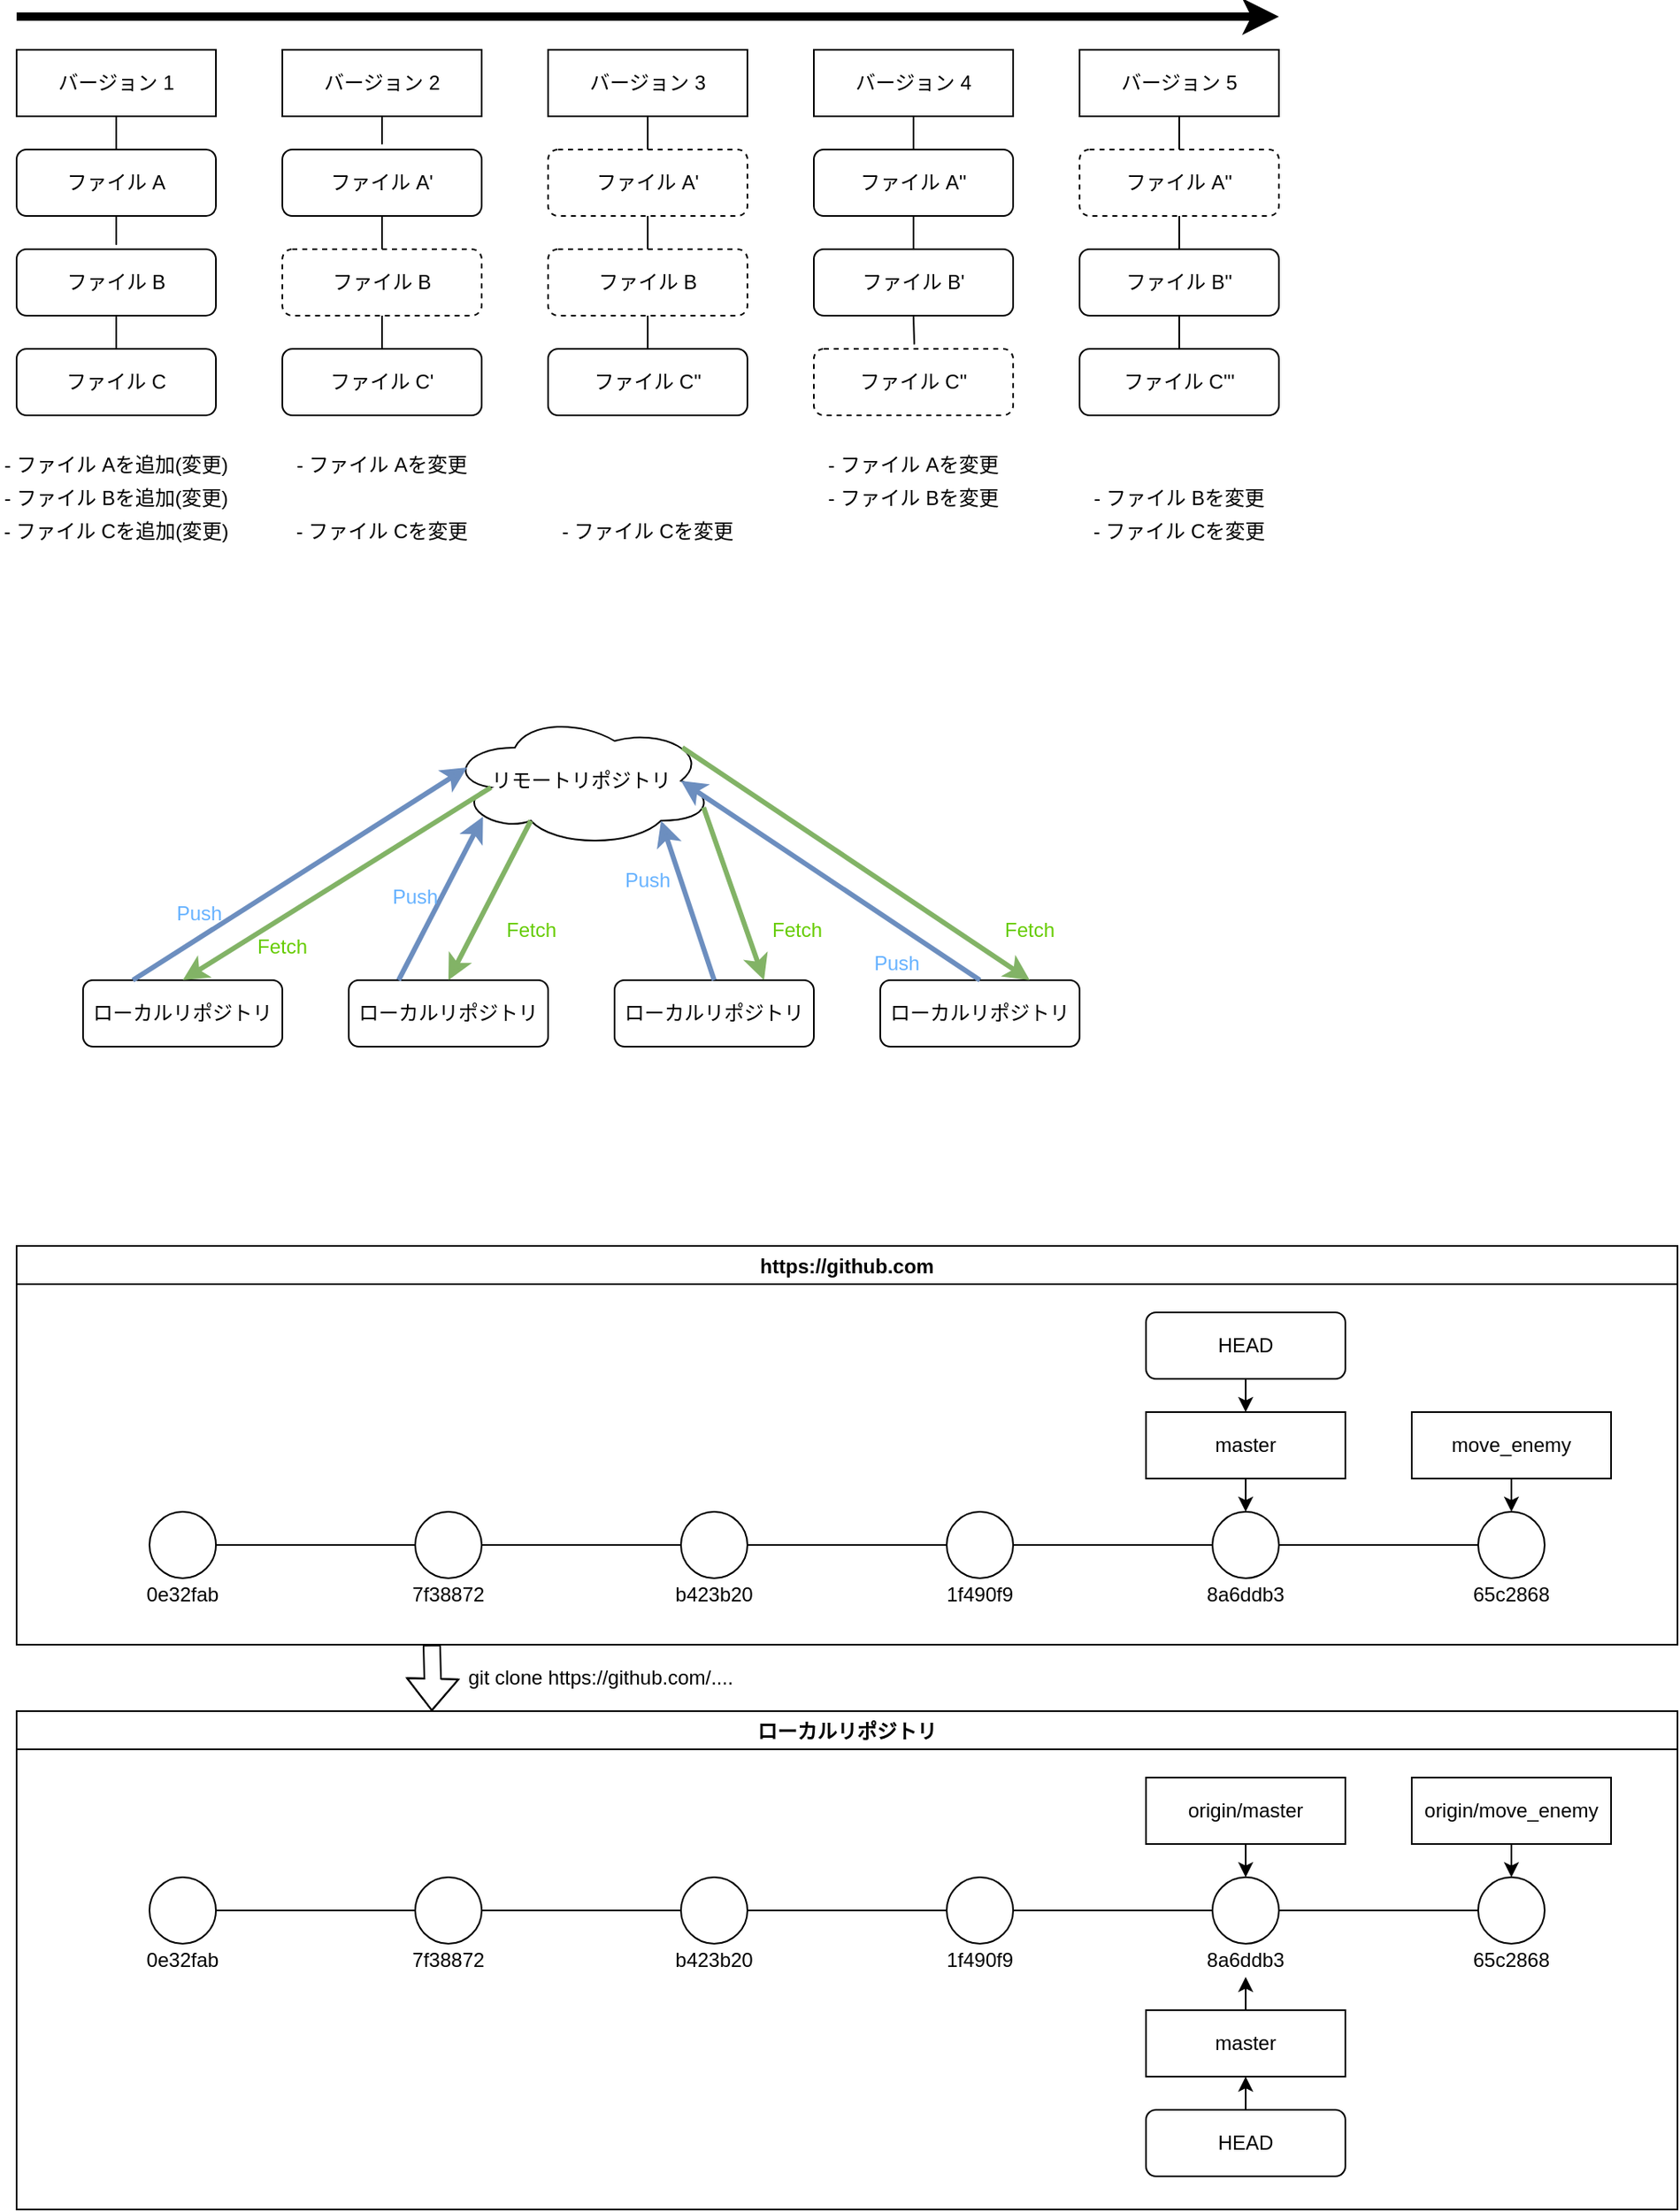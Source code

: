<mxfile version="20.0.4" type="device"><diagram id="QOgFh1fIJp4ibmHqt40E" name="Page-1"><mxGraphModel dx="1188" dy="593" grid="1" gridSize="10" guides="1" tooltips="1" connect="1" arrows="1" fold="1" page="1" pageScale="1" pageWidth="850" pageHeight="1100" math="0" shadow="0"><root><mxCell id="0"/><mxCell id="1" parent="0"/><mxCell id="Jx6w7aCv0KyOKgqFX01R-22" style="edgeStyle=orthogonalEdgeStyle;rounded=0;orthogonalLoop=1;jettySize=auto;html=1;exitX=0.5;exitY=1;exitDx=0;exitDy=0;entryX=0.5;entryY=0;entryDx=0;entryDy=0;strokeColor=default;endArrow=none;endFill=0;" parent="1" source="Jx6w7aCv0KyOKgqFX01R-2" target="Jx6w7aCv0KyOKgqFX01R-7" edge="1"><mxGeometry relative="1" as="geometry"/></mxCell><mxCell id="Jx6w7aCv0KyOKgqFX01R-2" value="バージョン 1" style="rounded=0;whiteSpace=wrap;html=1;" parent="1" vertex="1"><mxGeometry x="40" y="80" width="120" height="40" as="geometry"/></mxCell><mxCell id="Jx6w7aCv0KyOKgqFX01R-25" style="edgeStyle=orthogonalEdgeStyle;rounded=0;orthogonalLoop=1;jettySize=auto;html=1;exitX=0.5;exitY=1;exitDx=0;exitDy=0;entryX=0.5;entryY=-0.079;entryDx=0;entryDy=0;entryPerimeter=0;endArrow=none;endFill=0;strokeColor=default;" parent="1" source="Jx6w7aCv0KyOKgqFX01R-3" target="Jx6w7aCv0KyOKgqFX01R-10" edge="1"><mxGeometry relative="1" as="geometry"/></mxCell><mxCell id="Jx6w7aCv0KyOKgqFX01R-3" value="バージョン 2" style="rounded=0;whiteSpace=wrap;html=1;" parent="1" vertex="1"><mxGeometry x="200" y="80" width="120" height="40" as="geometry"/></mxCell><mxCell id="Jx6w7aCv0KyOKgqFX01R-28" style="edgeStyle=orthogonalEdgeStyle;rounded=0;orthogonalLoop=1;jettySize=auto;html=1;exitX=0.5;exitY=1;exitDx=0;exitDy=0;entryX=0.5;entryY=0;entryDx=0;entryDy=0;endArrow=none;endFill=0;strokeColor=default;" parent="1" source="Jx6w7aCv0KyOKgqFX01R-4" target="Jx6w7aCv0KyOKgqFX01R-13" edge="1"><mxGeometry relative="1" as="geometry"/></mxCell><mxCell id="Jx6w7aCv0KyOKgqFX01R-4" value="バージョン 3" style="rounded=0;whiteSpace=wrap;html=1;" parent="1" vertex="1"><mxGeometry x="360" y="80" width="120" height="40" as="geometry"/></mxCell><mxCell id="Jx6w7aCv0KyOKgqFX01R-31" style="edgeStyle=orthogonalEdgeStyle;rounded=0;orthogonalLoop=1;jettySize=auto;html=1;exitX=0.5;exitY=1;exitDx=0;exitDy=0;entryX=0.5;entryY=0;entryDx=0;entryDy=0;endArrow=none;endFill=0;strokeColor=default;" parent="1" source="Jx6w7aCv0KyOKgqFX01R-5" target="Jx6w7aCv0KyOKgqFX01R-16" edge="1"><mxGeometry relative="1" as="geometry"/></mxCell><mxCell id="Jx6w7aCv0KyOKgqFX01R-5" value="バージョン 4" style="rounded=0;whiteSpace=wrap;html=1;" parent="1" vertex="1"><mxGeometry x="520" y="80" width="120" height="40" as="geometry"/></mxCell><mxCell id="Jx6w7aCv0KyOKgqFX01R-34" style="edgeStyle=orthogonalEdgeStyle;rounded=0;orthogonalLoop=1;jettySize=auto;html=1;exitX=0.5;exitY=1;exitDx=0;exitDy=0;entryX=0.5;entryY=0;entryDx=0;entryDy=0;endArrow=none;endFill=0;strokeColor=default;" parent="1" source="Jx6w7aCv0KyOKgqFX01R-6" target="Jx6w7aCv0KyOKgqFX01R-19" edge="1"><mxGeometry relative="1" as="geometry"/></mxCell><mxCell id="Jx6w7aCv0KyOKgqFX01R-6" value="バージョン 5" style="rounded=0;whiteSpace=wrap;html=1;" parent="1" vertex="1"><mxGeometry x="680" y="80" width="120" height="40" as="geometry"/></mxCell><mxCell id="Jx6w7aCv0KyOKgqFX01R-23" style="edgeStyle=orthogonalEdgeStyle;rounded=0;orthogonalLoop=1;jettySize=auto;html=1;exitX=0.5;exitY=1;exitDx=0;exitDy=0;entryX=0.5;entryY=-0.067;entryDx=0;entryDy=0;entryPerimeter=0;endArrow=none;endFill=0;strokeColor=default;" parent="1" source="Jx6w7aCv0KyOKgqFX01R-7" target="Jx6w7aCv0KyOKgqFX01R-8" edge="1"><mxGeometry relative="1" as="geometry"/></mxCell><mxCell id="Jx6w7aCv0KyOKgqFX01R-7" value="ファイル A" style="rounded=1;whiteSpace=wrap;html=1;" parent="1" vertex="1"><mxGeometry x="40" y="140" width="120" height="40" as="geometry"/></mxCell><mxCell id="Jx6w7aCv0KyOKgqFX01R-24" style="edgeStyle=orthogonalEdgeStyle;rounded=0;orthogonalLoop=1;jettySize=auto;html=1;exitX=0.5;exitY=1;exitDx=0;exitDy=0;entryX=0.5;entryY=0;entryDx=0;entryDy=0;endArrow=none;endFill=0;strokeColor=default;" parent="1" source="Jx6w7aCv0KyOKgqFX01R-8" target="Jx6w7aCv0KyOKgqFX01R-9" edge="1"><mxGeometry relative="1" as="geometry"/></mxCell><mxCell id="Jx6w7aCv0KyOKgqFX01R-8" value="ファイル B" style="rounded=1;whiteSpace=wrap;html=1;" parent="1" vertex="1"><mxGeometry x="40" y="200" width="120" height="40" as="geometry"/></mxCell><mxCell id="Jx6w7aCv0KyOKgqFX01R-9" value="ファイル C" style="rounded=1;whiteSpace=wrap;html=1;" parent="1" vertex="1"><mxGeometry x="40" y="260" width="120" height="40" as="geometry"/></mxCell><mxCell id="Jx6w7aCv0KyOKgqFX01R-26" style="edgeStyle=orthogonalEdgeStyle;rounded=0;orthogonalLoop=1;jettySize=auto;html=1;exitX=0.5;exitY=1;exitDx=0;exitDy=0;entryX=0.5;entryY=0;entryDx=0;entryDy=0;endArrow=none;endFill=0;strokeColor=default;" parent="1" source="Jx6w7aCv0KyOKgqFX01R-10" target="Jx6w7aCv0KyOKgqFX01R-11" edge="1"><mxGeometry relative="1" as="geometry"/></mxCell><mxCell id="Jx6w7aCv0KyOKgqFX01R-10" value="ファイル A'" style="rounded=1;whiteSpace=wrap;html=1;" parent="1" vertex="1"><mxGeometry x="200" y="140" width="120" height="40" as="geometry"/></mxCell><mxCell id="Jx6w7aCv0KyOKgqFX01R-27" style="edgeStyle=orthogonalEdgeStyle;rounded=0;orthogonalLoop=1;jettySize=auto;html=1;exitX=0.5;exitY=1;exitDx=0;exitDy=0;entryX=0.5;entryY=0;entryDx=0;entryDy=0;endArrow=none;endFill=0;strokeColor=default;" parent="1" source="Jx6w7aCv0KyOKgqFX01R-11" target="Jx6w7aCv0KyOKgqFX01R-12" edge="1"><mxGeometry relative="1" as="geometry"/></mxCell><mxCell id="Jx6w7aCv0KyOKgqFX01R-11" value="ファイル B" style="rounded=1;whiteSpace=wrap;html=1;dashed=1;" parent="1" vertex="1"><mxGeometry x="200" y="200" width="120" height="40" as="geometry"/></mxCell><mxCell id="Jx6w7aCv0KyOKgqFX01R-12" value="ファイル C'" style="rounded=1;whiteSpace=wrap;html=1;" parent="1" vertex="1"><mxGeometry x="200" y="260" width="120" height="40" as="geometry"/></mxCell><mxCell id="Jx6w7aCv0KyOKgqFX01R-29" style="edgeStyle=orthogonalEdgeStyle;rounded=0;orthogonalLoop=1;jettySize=auto;html=1;exitX=0.5;exitY=1;exitDx=0;exitDy=0;entryX=0.5;entryY=0;entryDx=0;entryDy=0;endArrow=none;endFill=0;strokeColor=default;" parent="1" source="Jx6w7aCv0KyOKgqFX01R-13" target="Jx6w7aCv0KyOKgqFX01R-14" edge="1"><mxGeometry relative="1" as="geometry"/></mxCell><mxCell id="Jx6w7aCv0KyOKgqFX01R-13" value="ファイル A'" style="rounded=1;whiteSpace=wrap;html=1;dashed=1;" parent="1" vertex="1"><mxGeometry x="360" y="140" width="120" height="40" as="geometry"/></mxCell><mxCell id="Jx6w7aCv0KyOKgqFX01R-30" style="edgeStyle=orthogonalEdgeStyle;rounded=0;orthogonalLoop=1;jettySize=auto;html=1;exitX=0.5;exitY=1;exitDx=0;exitDy=0;entryX=0.5;entryY=0;entryDx=0;entryDy=0;endArrow=none;endFill=0;strokeColor=default;" parent="1" source="Jx6w7aCv0KyOKgqFX01R-14" target="Jx6w7aCv0KyOKgqFX01R-15" edge="1"><mxGeometry relative="1" as="geometry"/></mxCell><mxCell id="Jx6w7aCv0KyOKgqFX01R-14" value="ファイル B" style="rounded=1;whiteSpace=wrap;html=1;dashed=1;" parent="1" vertex="1"><mxGeometry x="360" y="200" width="120" height="40" as="geometry"/></mxCell><mxCell id="Jx6w7aCv0KyOKgqFX01R-15" value="ファイル C''" style="rounded=1;whiteSpace=wrap;html=1;" parent="1" vertex="1"><mxGeometry x="360" y="260" width="120" height="40" as="geometry"/></mxCell><mxCell id="Jx6w7aCv0KyOKgqFX01R-32" style="edgeStyle=orthogonalEdgeStyle;rounded=0;orthogonalLoop=1;jettySize=auto;html=1;exitX=0.5;exitY=1;exitDx=0;exitDy=0;entryX=0.5;entryY=0;entryDx=0;entryDy=0;endArrow=none;endFill=0;strokeColor=default;" parent="1" source="Jx6w7aCv0KyOKgqFX01R-16" target="Jx6w7aCv0KyOKgqFX01R-17" edge="1"><mxGeometry relative="1" as="geometry"/></mxCell><mxCell id="Jx6w7aCv0KyOKgqFX01R-16" value="ファイル A''" style="rounded=1;whiteSpace=wrap;html=1;" parent="1" vertex="1"><mxGeometry x="520" y="140" width="120" height="40" as="geometry"/></mxCell><mxCell id="Jx6w7aCv0KyOKgqFX01R-33" style="edgeStyle=orthogonalEdgeStyle;rounded=0;orthogonalLoop=1;jettySize=auto;html=1;exitX=0.5;exitY=1;exitDx=0;exitDy=0;entryX=0.504;entryY=-0.067;entryDx=0;entryDy=0;entryPerimeter=0;endArrow=none;endFill=0;strokeColor=default;" parent="1" source="Jx6w7aCv0KyOKgqFX01R-17" target="Jx6w7aCv0KyOKgqFX01R-18" edge="1"><mxGeometry relative="1" as="geometry"/></mxCell><mxCell id="Jx6w7aCv0KyOKgqFX01R-17" value="ファイル B'" style="rounded=1;whiteSpace=wrap;html=1;" parent="1" vertex="1"><mxGeometry x="520" y="200" width="120" height="40" as="geometry"/></mxCell><mxCell id="Jx6w7aCv0KyOKgqFX01R-18" value="ファイル C''" style="rounded=1;whiteSpace=wrap;html=1;dashed=1;" parent="1" vertex="1"><mxGeometry x="520" y="260" width="120" height="40" as="geometry"/></mxCell><mxCell id="Jx6w7aCv0KyOKgqFX01R-35" style="edgeStyle=orthogonalEdgeStyle;rounded=0;orthogonalLoop=1;jettySize=auto;html=1;exitX=0.5;exitY=1;exitDx=0;exitDy=0;entryX=0.5;entryY=0;entryDx=0;entryDy=0;endArrow=none;endFill=0;strokeColor=default;" parent="1" source="Jx6w7aCv0KyOKgqFX01R-19" target="Jx6w7aCv0KyOKgqFX01R-20" edge="1"><mxGeometry relative="1" as="geometry"/></mxCell><mxCell id="Jx6w7aCv0KyOKgqFX01R-19" value="ファイル A''" style="rounded=1;whiteSpace=wrap;html=1;dashed=1;" parent="1" vertex="1"><mxGeometry x="680" y="140" width="120" height="40" as="geometry"/></mxCell><mxCell id="Jx6w7aCv0KyOKgqFX01R-36" style="edgeStyle=orthogonalEdgeStyle;rounded=0;orthogonalLoop=1;jettySize=auto;html=1;exitX=0.5;exitY=1;exitDx=0;exitDy=0;entryX=0.5;entryY=0;entryDx=0;entryDy=0;endArrow=none;endFill=0;strokeColor=default;" parent="1" source="Jx6w7aCv0KyOKgqFX01R-20" target="Jx6w7aCv0KyOKgqFX01R-21" edge="1"><mxGeometry relative="1" as="geometry"/></mxCell><mxCell id="Jx6w7aCv0KyOKgqFX01R-20" value="ファイル B''" style="rounded=1;whiteSpace=wrap;html=1;" parent="1" vertex="1"><mxGeometry x="680" y="200" width="120" height="40" as="geometry"/></mxCell><mxCell id="Jx6w7aCv0KyOKgqFX01R-21" value="ファイル C'''" style="rounded=1;whiteSpace=wrap;html=1;" parent="1" vertex="1"><mxGeometry x="680" y="260" width="120" height="40" as="geometry"/></mxCell><mxCell id="Jx6w7aCv0KyOKgqFX01R-37" value="" style="endArrow=classic;html=1;rounded=0;strokeColor=default;strokeWidth=5;" parent="1" edge="1"><mxGeometry width="50" height="50" relative="1" as="geometry"><mxPoint x="40" y="60" as="sourcePoint"/><mxPoint x="800" y="60" as="targetPoint"/></mxGeometry></mxCell><mxCell id="Jx6w7aCv0KyOKgqFX01R-38" value="- ファイル Aを追加(変更)" style="text;html=1;strokeColor=none;fillColor=none;align=center;verticalAlign=middle;whiteSpace=wrap;rounded=0;" parent="1" vertex="1"><mxGeometry x="30" y="320" width="140" height="20" as="geometry"/></mxCell><mxCell id="Jx6w7aCv0KyOKgqFX01R-39" value="- ファイル Bを追加(変更)" style="text;html=1;strokeColor=none;fillColor=none;align=center;verticalAlign=middle;whiteSpace=wrap;rounded=0;" parent="1" vertex="1"><mxGeometry x="30" y="340" width="140" height="20" as="geometry"/></mxCell><mxCell id="Jx6w7aCv0KyOKgqFX01R-40" value="- ファイル Cを追加(変更)" style="text;html=1;strokeColor=none;fillColor=none;align=center;verticalAlign=middle;whiteSpace=wrap;rounded=0;" parent="1" vertex="1"><mxGeometry x="30" y="360" width="140" height="20" as="geometry"/></mxCell><mxCell id="Jx6w7aCv0KyOKgqFX01R-41" value="- ファイル Aを変更" style="text;html=1;strokeColor=none;fillColor=none;align=center;verticalAlign=middle;whiteSpace=wrap;rounded=0;" parent="1" vertex="1"><mxGeometry x="200" y="320" width="120" height="20" as="geometry"/></mxCell><mxCell id="Jx6w7aCv0KyOKgqFX01R-43" value="- ファイル Cを変更" style="text;html=1;strokeColor=none;fillColor=none;align=center;verticalAlign=middle;whiteSpace=wrap;rounded=0;" parent="1" vertex="1"><mxGeometry x="200" y="360" width="120" height="20" as="geometry"/></mxCell><mxCell id="Jx6w7aCv0KyOKgqFX01R-46" value="- ファイル Cを変更" style="text;html=1;strokeColor=none;fillColor=none;align=center;verticalAlign=middle;whiteSpace=wrap;rounded=0;" parent="1" vertex="1"><mxGeometry x="360" y="360" width="120" height="20" as="geometry"/></mxCell><mxCell id="Jx6w7aCv0KyOKgqFX01R-47" value="- ファイル Aを変更" style="text;html=1;strokeColor=none;fillColor=none;align=center;verticalAlign=middle;whiteSpace=wrap;rounded=0;" parent="1" vertex="1"><mxGeometry x="520" y="320" width="120" height="20" as="geometry"/></mxCell><mxCell id="Jx6w7aCv0KyOKgqFX01R-48" value="- ファイル Bを変更" style="text;html=1;strokeColor=none;fillColor=none;align=center;verticalAlign=middle;whiteSpace=wrap;rounded=0;" parent="1" vertex="1"><mxGeometry x="520" y="340" width="120" height="20" as="geometry"/></mxCell><mxCell id="Jx6w7aCv0KyOKgqFX01R-51" value="- ファイル Bを変更" style="text;html=1;strokeColor=none;fillColor=none;align=center;verticalAlign=middle;whiteSpace=wrap;rounded=0;" parent="1" vertex="1"><mxGeometry x="680" y="340" width="120" height="20" as="geometry"/></mxCell><mxCell id="Jx6w7aCv0KyOKgqFX01R-52" value="- ファイル Cを変更" style="text;html=1;strokeColor=none;fillColor=none;align=center;verticalAlign=middle;whiteSpace=wrap;rounded=0;" parent="1" vertex="1"><mxGeometry x="680" y="360" width="120" height="20" as="geometry"/></mxCell><mxCell id="Jx6w7aCv0KyOKgqFX01R-53" value="リモートリポジトリ" style="ellipse;shape=cloud;whiteSpace=wrap;html=1;" parent="1" vertex="1"><mxGeometry x="300" y="480" width="160" height="80" as="geometry"/></mxCell><mxCell id="Jx6w7aCv0KyOKgqFX01R-55" value="ローカルリポジトリ" style="rounded=1;whiteSpace=wrap;html=1;" parent="1" vertex="1"><mxGeometry x="80" y="640" width="120" height="40" as="geometry"/></mxCell><mxCell id="Jx6w7aCv0KyOKgqFX01R-56" value="ローカルリポジトリ" style="rounded=1;whiteSpace=wrap;html=1;" parent="1" vertex="1"><mxGeometry x="240" y="640" width="120" height="40" as="geometry"/></mxCell><mxCell id="Jx6w7aCv0KyOKgqFX01R-57" value="ローカルリポジトリ" style="rounded=1;whiteSpace=wrap;html=1;" parent="1" vertex="1"><mxGeometry x="400" y="640" width="120" height="40" as="geometry"/></mxCell><mxCell id="Jx6w7aCv0KyOKgqFX01R-58" value="ローカルリポジトリ" style="rounded=1;whiteSpace=wrap;html=1;" parent="1" vertex="1"><mxGeometry x="560" y="640" width="120" height="40" as="geometry"/></mxCell><mxCell id="Jx6w7aCv0KyOKgqFX01R-65" value="" style="endArrow=classic;html=1;rounded=0;strokeColor=#6c8ebf;strokeWidth=3;exitX=0.25;exitY=0;exitDx=0;exitDy=0;entryX=0.07;entryY=0.4;entryDx=0;entryDy=0;entryPerimeter=0;fillColor=#dae8fc;" parent="1" source="Jx6w7aCv0KyOKgqFX01R-55" target="Jx6w7aCv0KyOKgqFX01R-53" edge="1"><mxGeometry width="50" height="50" relative="1" as="geometry"><mxPoint x="520" y="620" as="sourcePoint"/><mxPoint x="280" y="520" as="targetPoint"/></mxGeometry></mxCell><mxCell id="Jx6w7aCv0KyOKgqFX01R-66" value="" style="endArrow=classic;html=1;rounded=0;strokeColor=#82b366;strokeWidth=3;exitX=0.16;exitY=0.55;exitDx=0;exitDy=0;exitPerimeter=0;entryX=0.5;entryY=0;entryDx=0;entryDy=0;fillColor=#d5e8d4;" parent="1" source="Jx6w7aCv0KyOKgqFX01R-53" target="Jx6w7aCv0KyOKgqFX01R-55" edge="1"><mxGeometry width="50" height="50" relative="1" as="geometry"><mxPoint x="120" y="650" as="sourcePoint"/><mxPoint x="290" y="600" as="targetPoint"/></mxGeometry></mxCell><mxCell id="Jx6w7aCv0KyOKgqFX01R-67" value="" style="endArrow=classic;html=1;rounded=0;strokeColor=#6c8ebf;strokeWidth=3;exitX=0.25;exitY=0;exitDx=0;exitDy=0;entryX=0.13;entryY=0.77;entryDx=0;entryDy=0;entryPerimeter=0;fillColor=#dae8fc;" parent="1" source="Jx6w7aCv0KyOKgqFX01R-56" target="Jx6w7aCv0KyOKgqFX01R-53" edge="1"><mxGeometry width="50" height="50" relative="1" as="geometry"><mxPoint x="280" y="640" as="sourcePoint"/><mxPoint x="481.2" y="512" as="targetPoint"/></mxGeometry></mxCell><mxCell id="Jx6w7aCv0KyOKgqFX01R-68" value="" style="endArrow=classic;html=1;rounded=0;strokeColor=#82b366;strokeWidth=3;exitX=0.31;exitY=0.8;exitDx=0;exitDy=0;exitPerimeter=0;entryX=0.5;entryY=0;entryDx=0;entryDy=0;fillColor=#d5e8d4;" parent="1" source="Jx6w7aCv0KyOKgqFX01R-53" target="Jx6w7aCv0KyOKgqFX01R-56" edge="1"><mxGeometry width="50" height="50" relative="1" as="geometry"><mxPoint x="495.6" y="524" as="sourcePoint"/><mxPoint x="310" y="640" as="targetPoint"/></mxGeometry></mxCell><mxCell id="Jx6w7aCv0KyOKgqFX01R-69" value="" style="endArrow=classic;html=1;rounded=0;strokeColor=#6c8ebf;strokeWidth=3;exitX=0.5;exitY=0;exitDx=0;exitDy=0;entryX=0.8;entryY=0.8;entryDx=0;entryDy=0;entryPerimeter=0;fillColor=#dae8fc;" parent="1" source="Jx6w7aCv0KyOKgqFX01R-57" target="Jx6w7aCv0KyOKgqFX01R-53" edge="1"><mxGeometry width="50" height="50" relative="1" as="geometry"><mxPoint x="530" y="628.4" as="sourcePoint"/><mxPoint x="580.8" y="530.0" as="targetPoint"/></mxGeometry></mxCell><mxCell id="Jx6w7aCv0KyOKgqFX01R-70" value="" style="endArrow=classic;html=1;rounded=0;strokeColor=#82b366;strokeWidth=3;exitX=0.96;exitY=0.7;exitDx=0;exitDy=0;exitPerimeter=0;entryX=0.75;entryY=0;entryDx=0;entryDy=0;fillColor=#d5e8d4;" parent="1" source="Jx6w7aCv0KyOKgqFX01R-53" target="Jx6w7aCv0KyOKgqFX01R-57" edge="1"><mxGeometry width="50" height="50" relative="1" as="geometry"><mxPoint x="609.6" y="532.4" as="sourcePoint"/><mxPoint x="560" y="628.4" as="targetPoint"/></mxGeometry></mxCell><mxCell id="Jx6w7aCv0KyOKgqFX01R-71" value="" style="endArrow=classic;html=1;rounded=0;strokeColor=#6c8ebf;strokeWidth=3;exitX=0.5;exitY=0;exitDx=0;exitDy=0;entryX=0.875;entryY=0.5;entryDx=0;entryDy=0;entryPerimeter=0;fillColor=#dae8fc;" parent="1" source="Jx6w7aCv0KyOKgqFX01R-58" target="Jx6w7aCv0KyOKgqFX01R-53" edge="1"><mxGeometry width="50" height="50" relative="1" as="geometry"><mxPoint x="581" y="614" as="sourcePoint"/><mxPoint x="549" y="518" as="targetPoint"/></mxGeometry></mxCell><mxCell id="Jx6w7aCv0KyOKgqFX01R-72" value="" style="endArrow=classic;html=1;rounded=0;strokeColor=#82b366;strokeWidth=3;exitX=0.88;exitY=0.25;exitDx=0;exitDy=0;exitPerimeter=0;entryX=0.75;entryY=0;entryDx=0;entryDy=0;fillColor=#d5e8d4;" parent="1" source="Jx6w7aCv0KyOKgqFX01R-53" target="Jx6w7aCv0KyOKgqFX01R-58" edge="1"><mxGeometry width="50" height="50" relative="1" as="geometry"><mxPoint x="574.6" y="510" as="sourcePoint"/><mxPoint x="611" y="614" as="targetPoint"/></mxGeometry></mxCell><mxCell id="Jx6w7aCv0KyOKgqFX01R-73" value="Push" style="text;html=1;strokeColor=none;fillColor=none;align=center;verticalAlign=middle;whiteSpace=wrap;rounded=0;fontColor=#66B2FF;" parent="1" vertex="1"><mxGeometry x="130" y="590" width="40" height="20" as="geometry"/></mxCell><mxCell id="Jx6w7aCv0KyOKgqFX01R-74" value="Push" style="text;html=1;strokeColor=none;fillColor=none;align=center;verticalAlign=middle;whiteSpace=wrap;rounded=0;fontColor=#66B2FF;" parent="1" vertex="1"><mxGeometry x="260" y="580" width="40" height="20" as="geometry"/></mxCell><mxCell id="Jx6w7aCv0KyOKgqFX01R-75" value="Push" style="text;html=1;strokeColor=none;fillColor=none;align=center;verticalAlign=middle;whiteSpace=wrap;rounded=0;fontColor=#66B2FF;" parent="1" vertex="1"><mxGeometry x="400" y="570" width="40" height="20" as="geometry"/></mxCell><mxCell id="Jx6w7aCv0KyOKgqFX01R-76" value="Push" style="text;html=1;strokeColor=none;fillColor=none;align=center;verticalAlign=middle;whiteSpace=wrap;rounded=0;fontColor=#66B2FF;" parent="1" vertex="1"><mxGeometry x="550" y="620" width="40" height="20" as="geometry"/></mxCell><mxCell id="Jx6w7aCv0KyOKgqFX01R-77" value="Fetch" style="text;html=1;strokeColor=none;fillColor=none;align=center;verticalAlign=middle;whiteSpace=wrap;rounded=0;fontColor=#66CC00;" parent="1" vertex="1"><mxGeometry x="180" y="610" width="40" height="20" as="geometry"/></mxCell><mxCell id="Jx6w7aCv0KyOKgqFX01R-78" value="Fetch" style="text;html=1;strokeColor=none;fillColor=none;align=center;verticalAlign=middle;whiteSpace=wrap;rounded=0;fontColor=#66CC00;" parent="1" vertex="1"><mxGeometry x="330" y="600" width="40" height="20" as="geometry"/></mxCell><mxCell id="Jx6w7aCv0KyOKgqFX01R-79" value="Fetch" style="text;html=1;strokeColor=none;fillColor=none;align=center;verticalAlign=middle;whiteSpace=wrap;rounded=0;fontColor=#66CC00;" parent="1" vertex="1"><mxGeometry x="490" y="600" width="40" height="20" as="geometry"/></mxCell><mxCell id="Jx6w7aCv0KyOKgqFX01R-80" value="Fetch" style="text;html=1;strokeColor=none;fillColor=none;align=center;verticalAlign=middle;whiteSpace=wrap;rounded=0;fontColor=#66CC00;" parent="1" vertex="1"><mxGeometry x="630" y="600" width="40" height="20" as="geometry"/></mxCell><mxCell id="FKL3F1dV24tZb3l0df_4-65" style="edgeStyle=orthogonalEdgeStyle;curved=1;rounded=0;orthogonalLoop=1;jettySize=auto;html=1;exitX=0.25;exitY=1;exitDx=0;exitDy=0;entryX=0.25;entryY=0;entryDx=0;entryDy=0;startArrow=none;startFill=0;endArrow=classic;endFill=1;shape=flexArrow;" edge="1" parent="1" target="FKL3F1dV24tZb3l0df_4-41"><mxGeometry relative="1" as="geometry"><mxPoint x="290" y="1040" as="sourcePoint"/></mxGeometry></mxCell><mxCell id="FKL3F1dV24tZb3l0df_4-15" value="https://github.com" style="swimlane;" vertex="1" parent="1"><mxGeometry x="40" y="800" width="1000" height="240" as="geometry"/></mxCell><mxCell id="FKL3F1dV24tZb3l0df_4-1" value="" style="ellipse;whiteSpace=wrap;html=1;" vertex="1" parent="FKL3F1dV24tZb3l0df_4-15"><mxGeometry x="80" y="160" width="40" height="40" as="geometry"/></mxCell><mxCell id="FKL3F1dV24tZb3l0df_4-2" value="" style="ellipse;whiteSpace=wrap;html=1;" vertex="1" parent="FKL3F1dV24tZb3l0df_4-15"><mxGeometry x="240" y="160" width="40" height="40" as="geometry"/></mxCell><mxCell id="FKL3F1dV24tZb3l0df_4-11" style="edgeStyle=orthogonalEdgeStyle;rounded=0;orthogonalLoop=1;jettySize=auto;html=1;exitX=1;exitY=0.5;exitDx=0;exitDy=0;entryX=0;entryY=0.5;entryDx=0;entryDy=0;endArrow=none;endFill=0;curved=1;" edge="1" parent="FKL3F1dV24tZb3l0df_4-15" source="FKL3F1dV24tZb3l0df_4-1" target="FKL3F1dV24tZb3l0df_4-2"><mxGeometry relative="1" as="geometry"/></mxCell><mxCell id="FKL3F1dV24tZb3l0df_4-3" value="" style="ellipse;whiteSpace=wrap;html=1;" vertex="1" parent="FKL3F1dV24tZb3l0df_4-15"><mxGeometry x="400" y="160" width="40" height="40" as="geometry"/></mxCell><mxCell id="FKL3F1dV24tZb3l0df_4-12" style="edgeStyle=orthogonalEdgeStyle;curved=1;rounded=0;orthogonalLoop=1;jettySize=auto;html=1;exitX=1;exitY=0.5;exitDx=0;exitDy=0;entryX=0;entryY=0.5;entryDx=0;entryDy=0;endArrow=none;endFill=0;" edge="1" parent="FKL3F1dV24tZb3l0df_4-15" source="FKL3F1dV24tZb3l0df_4-2" target="FKL3F1dV24tZb3l0df_4-3"><mxGeometry relative="1" as="geometry"/></mxCell><mxCell id="FKL3F1dV24tZb3l0df_4-4" value="" style="ellipse;whiteSpace=wrap;html=1;" vertex="1" parent="FKL3F1dV24tZb3l0df_4-15"><mxGeometry x="560" y="160" width="40" height="40" as="geometry"/></mxCell><mxCell id="FKL3F1dV24tZb3l0df_4-13" style="edgeStyle=orthogonalEdgeStyle;curved=1;rounded=0;orthogonalLoop=1;jettySize=auto;html=1;exitX=1;exitY=0.5;exitDx=0;exitDy=0;entryX=0;entryY=0.5;entryDx=0;entryDy=0;endArrow=none;endFill=0;" edge="1" parent="FKL3F1dV24tZb3l0df_4-15" source="FKL3F1dV24tZb3l0df_4-3" target="FKL3F1dV24tZb3l0df_4-4"><mxGeometry relative="1" as="geometry"/></mxCell><mxCell id="FKL3F1dV24tZb3l0df_4-5" value="0e32fab" style="text;html=1;strokeColor=none;fillColor=none;align=center;verticalAlign=middle;whiteSpace=wrap;rounded=0;" vertex="1" parent="FKL3F1dV24tZb3l0df_4-15"><mxGeometry x="70" y="200" width="60" height="20" as="geometry"/></mxCell><mxCell id="FKL3F1dV24tZb3l0df_4-6" value="7f38872" style="text;html=1;strokeColor=none;fillColor=none;align=center;verticalAlign=middle;whiteSpace=wrap;rounded=0;" vertex="1" parent="FKL3F1dV24tZb3l0df_4-15"><mxGeometry x="230" y="200" width="60" height="20" as="geometry"/></mxCell><mxCell id="FKL3F1dV24tZb3l0df_4-7" value="b423b20" style="text;html=1;strokeColor=none;fillColor=none;align=center;verticalAlign=middle;whiteSpace=wrap;rounded=0;" vertex="1" parent="FKL3F1dV24tZb3l0df_4-15"><mxGeometry x="390" y="200" width="60" height="20" as="geometry"/></mxCell><mxCell id="FKL3F1dV24tZb3l0df_4-8" value="1f490f9" style="text;html=1;strokeColor=none;fillColor=none;align=center;verticalAlign=middle;whiteSpace=wrap;rounded=0;" vertex="1" parent="FKL3F1dV24tZb3l0df_4-15"><mxGeometry x="550" y="200" width="60" height="20" as="geometry"/></mxCell><mxCell id="FKL3F1dV24tZb3l0df_4-9" value="" style="ellipse;whiteSpace=wrap;html=1;" vertex="1" parent="FKL3F1dV24tZb3l0df_4-15"><mxGeometry x="720" y="160" width="40" height="40" as="geometry"/></mxCell><mxCell id="FKL3F1dV24tZb3l0df_4-14" style="edgeStyle=orthogonalEdgeStyle;curved=1;rounded=0;orthogonalLoop=1;jettySize=auto;html=1;exitX=1;exitY=0.5;exitDx=0;exitDy=0;entryX=0;entryY=0.5;entryDx=0;entryDy=0;endArrow=none;endFill=0;" edge="1" parent="FKL3F1dV24tZb3l0df_4-15" source="FKL3F1dV24tZb3l0df_4-4" target="FKL3F1dV24tZb3l0df_4-9"><mxGeometry relative="1" as="geometry"/></mxCell><mxCell id="FKL3F1dV24tZb3l0df_4-10" value="8a6ddb3" style="text;html=1;strokeColor=none;fillColor=none;align=center;verticalAlign=middle;whiteSpace=wrap;rounded=0;" vertex="1" parent="FKL3F1dV24tZb3l0df_4-15"><mxGeometry x="710" y="200" width="60" height="20" as="geometry"/></mxCell><mxCell id="FKL3F1dV24tZb3l0df_4-17" style="edgeStyle=orthogonalEdgeStyle;curved=1;rounded=0;orthogonalLoop=1;jettySize=auto;html=1;exitX=0.5;exitY=1;exitDx=0;exitDy=0;entryX=0.5;entryY=0;entryDx=0;entryDy=0;endArrow=classic;endFill=1;startArrow=none;startFill=0;" edge="1" parent="FKL3F1dV24tZb3l0df_4-15" source="FKL3F1dV24tZb3l0df_4-16" target="FKL3F1dV24tZb3l0df_4-9"><mxGeometry relative="1" as="geometry"/></mxCell><mxCell id="FKL3F1dV24tZb3l0df_4-16" value="master" style="rounded=0;whiteSpace=wrap;html=1;" vertex="1" parent="FKL3F1dV24tZb3l0df_4-15"><mxGeometry x="680" y="100" width="120" height="40" as="geometry"/></mxCell><mxCell id="FKL3F1dV24tZb3l0df_4-18" style="edgeStyle=orthogonalEdgeStyle;curved=1;rounded=0;orthogonalLoop=1;jettySize=auto;html=1;entryX=0;entryY=0.5;entryDx=0;entryDy=0;endArrow=none;endFill=0;exitX=1;exitY=0.5;exitDx=0;exitDy=0;" edge="1" target="FKL3F1dV24tZb3l0df_4-19" parent="FKL3F1dV24tZb3l0df_4-15" source="FKL3F1dV24tZb3l0df_4-9"><mxGeometry relative="1" as="geometry"><mxPoint x="780" y="190" as="sourcePoint"/></mxGeometry></mxCell><mxCell id="FKL3F1dV24tZb3l0df_4-19" value="" style="ellipse;whiteSpace=wrap;html=1;" vertex="1" parent="FKL3F1dV24tZb3l0df_4-15"><mxGeometry x="880" y="160" width="40" height="40" as="geometry"/></mxCell><mxCell id="FKL3F1dV24tZb3l0df_4-20" value="65c2868" style="text;html=1;strokeColor=none;fillColor=none;align=center;verticalAlign=middle;whiteSpace=wrap;rounded=0;" vertex="1" parent="FKL3F1dV24tZb3l0df_4-15"><mxGeometry x="870" y="200" width="60" height="20" as="geometry"/></mxCell><mxCell id="FKL3F1dV24tZb3l0df_4-22" style="edgeStyle=orthogonalEdgeStyle;curved=1;rounded=0;orthogonalLoop=1;jettySize=auto;html=1;exitX=0.5;exitY=1;exitDx=0;exitDy=0;entryX=0.5;entryY=0;entryDx=0;entryDy=0;startArrow=none;startFill=0;endArrow=classic;endFill=1;" edge="1" parent="FKL3F1dV24tZb3l0df_4-15" source="FKL3F1dV24tZb3l0df_4-21" target="FKL3F1dV24tZb3l0df_4-19"><mxGeometry relative="1" as="geometry"/></mxCell><mxCell id="FKL3F1dV24tZb3l0df_4-21" value="move_enemy" style="rounded=0;whiteSpace=wrap;html=1;" vertex="1" parent="FKL3F1dV24tZb3l0df_4-15"><mxGeometry x="840" y="100" width="120" height="40" as="geometry"/></mxCell><mxCell id="FKL3F1dV24tZb3l0df_4-68" style="edgeStyle=orthogonalEdgeStyle;curved=1;rounded=0;orthogonalLoop=1;jettySize=auto;html=1;exitX=0.5;exitY=1;exitDx=0;exitDy=0;entryX=0.5;entryY=0;entryDx=0;entryDy=0;startArrow=none;startFill=0;endArrow=classic;endFill=1;" edge="1" parent="FKL3F1dV24tZb3l0df_4-15" source="FKL3F1dV24tZb3l0df_4-67" target="FKL3F1dV24tZb3l0df_4-16"><mxGeometry relative="1" as="geometry"/></mxCell><mxCell id="FKL3F1dV24tZb3l0df_4-67" value="HEAD" style="rounded=1;whiteSpace=wrap;html=1;" vertex="1" parent="FKL3F1dV24tZb3l0df_4-15"><mxGeometry x="680" y="40" width="120" height="40" as="geometry"/></mxCell><mxCell id="FKL3F1dV24tZb3l0df_4-41" value="ローカルリポジトリ" style="swimlane;" vertex="1" parent="1"><mxGeometry x="40" y="1080" width="1000" height="300" as="geometry"/></mxCell><mxCell id="FKL3F1dV24tZb3l0df_4-42" value="" style="ellipse;whiteSpace=wrap;html=1;" vertex="1" parent="FKL3F1dV24tZb3l0df_4-41"><mxGeometry x="80" y="100" width="40" height="40" as="geometry"/></mxCell><mxCell id="FKL3F1dV24tZb3l0df_4-43" value="" style="ellipse;whiteSpace=wrap;html=1;" vertex="1" parent="FKL3F1dV24tZb3l0df_4-41"><mxGeometry x="240" y="100" width="40" height="40" as="geometry"/></mxCell><mxCell id="FKL3F1dV24tZb3l0df_4-44" style="edgeStyle=orthogonalEdgeStyle;rounded=0;orthogonalLoop=1;jettySize=auto;html=1;exitX=1;exitY=0.5;exitDx=0;exitDy=0;entryX=0;entryY=0.5;entryDx=0;entryDy=0;endArrow=none;endFill=0;curved=1;" edge="1" parent="FKL3F1dV24tZb3l0df_4-41" source="FKL3F1dV24tZb3l0df_4-42" target="FKL3F1dV24tZb3l0df_4-43"><mxGeometry relative="1" as="geometry"/></mxCell><mxCell id="FKL3F1dV24tZb3l0df_4-45" value="" style="ellipse;whiteSpace=wrap;html=1;" vertex="1" parent="FKL3F1dV24tZb3l0df_4-41"><mxGeometry x="400" y="100" width="40" height="40" as="geometry"/></mxCell><mxCell id="FKL3F1dV24tZb3l0df_4-46" style="edgeStyle=orthogonalEdgeStyle;curved=1;rounded=0;orthogonalLoop=1;jettySize=auto;html=1;exitX=1;exitY=0.5;exitDx=0;exitDy=0;entryX=0;entryY=0.5;entryDx=0;entryDy=0;endArrow=none;endFill=0;" edge="1" parent="FKL3F1dV24tZb3l0df_4-41" source="FKL3F1dV24tZb3l0df_4-43" target="FKL3F1dV24tZb3l0df_4-45"><mxGeometry relative="1" as="geometry"/></mxCell><mxCell id="FKL3F1dV24tZb3l0df_4-47" value="" style="ellipse;whiteSpace=wrap;html=1;" vertex="1" parent="FKL3F1dV24tZb3l0df_4-41"><mxGeometry x="560" y="100" width="40" height="40" as="geometry"/></mxCell><mxCell id="FKL3F1dV24tZb3l0df_4-48" style="edgeStyle=orthogonalEdgeStyle;curved=1;rounded=0;orthogonalLoop=1;jettySize=auto;html=1;exitX=1;exitY=0.5;exitDx=0;exitDy=0;entryX=0;entryY=0.5;entryDx=0;entryDy=0;endArrow=none;endFill=0;" edge="1" parent="FKL3F1dV24tZb3l0df_4-41" source="FKL3F1dV24tZb3l0df_4-45" target="FKL3F1dV24tZb3l0df_4-47"><mxGeometry relative="1" as="geometry"/></mxCell><mxCell id="FKL3F1dV24tZb3l0df_4-49" value="0e32fab" style="text;html=1;strokeColor=none;fillColor=none;align=center;verticalAlign=middle;whiteSpace=wrap;rounded=0;" vertex="1" parent="FKL3F1dV24tZb3l0df_4-41"><mxGeometry x="70" y="140" width="60" height="20" as="geometry"/></mxCell><mxCell id="FKL3F1dV24tZb3l0df_4-50" value="7f38872" style="text;html=1;strokeColor=none;fillColor=none;align=center;verticalAlign=middle;whiteSpace=wrap;rounded=0;" vertex="1" parent="FKL3F1dV24tZb3l0df_4-41"><mxGeometry x="230" y="140" width="60" height="20" as="geometry"/></mxCell><mxCell id="FKL3F1dV24tZb3l0df_4-51" value="b423b20" style="text;html=1;strokeColor=none;fillColor=none;align=center;verticalAlign=middle;whiteSpace=wrap;rounded=0;" vertex="1" parent="FKL3F1dV24tZb3l0df_4-41"><mxGeometry x="390" y="140" width="60" height="20" as="geometry"/></mxCell><mxCell id="FKL3F1dV24tZb3l0df_4-52" value="1f490f9" style="text;html=1;strokeColor=none;fillColor=none;align=center;verticalAlign=middle;whiteSpace=wrap;rounded=0;" vertex="1" parent="FKL3F1dV24tZb3l0df_4-41"><mxGeometry x="550" y="140" width="60" height="20" as="geometry"/></mxCell><mxCell id="FKL3F1dV24tZb3l0df_4-53" value="" style="ellipse;whiteSpace=wrap;html=1;" vertex="1" parent="FKL3F1dV24tZb3l0df_4-41"><mxGeometry x="720" y="100" width="40" height="40" as="geometry"/></mxCell><mxCell id="FKL3F1dV24tZb3l0df_4-54" style="edgeStyle=orthogonalEdgeStyle;curved=1;rounded=0;orthogonalLoop=1;jettySize=auto;html=1;exitX=1;exitY=0.5;exitDx=0;exitDy=0;entryX=0;entryY=0.5;entryDx=0;entryDy=0;endArrow=none;endFill=0;" edge="1" parent="FKL3F1dV24tZb3l0df_4-41" source="FKL3F1dV24tZb3l0df_4-47" target="FKL3F1dV24tZb3l0df_4-53"><mxGeometry relative="1" as="geometry"/></mxCell><mxCell id="FKL3F1dV24tZb3l0df_4-55" value="8a6ddb3" style="text;html=1;strokeColor=none;fillColor=none;align=center;verticalAlign=middle;whiteSpace=wrap;rounded=0;" vertex="1" parent="FKL3F1dV24tZb3l0df_4-41"><mxGeometry x="710" y="140" width="60" height="20" as="geometry"/></mxCell><mxCell id="FKL3F1dV24tZb3l0df_4-56" style="edgeStyle=orthogonalEdgeStyle;curved=1;rounded=0;orthogonalLoop=1;jettySize=auto;html=1;exitX=0.5;exitY=1;exitDx=0;exitDy=0;entryX=0.5;entryY=0;entryDx=0;entryDy=0;endArrow=classic;endFill=1;startArrow=none;startFill=0;" edge="1" parent="FKL3F1dV24tZb3l0df_4-41" source="FKL3F1dV24tZb3l0df_4-57" target="FKL3F1dV24tZb3l0df_4-53"><mxGeometry relative="1" as="geometry"/></mxCell><mxCell id="FKL3F1dV24tZb3l0df_4-57" value="origin/master" style="rounded=0;whiteSpace=wrap;html=1;" vertex="1" parent="FKL3F1dV24tZb3l0df_4-41"><mxGeometry x="680" y="40" width="120" height="40" as="geometry"/></mxCell><mxCell id="FKL3F1dV24tZb3l0df_4-58" style="edgeStyle=orthogonalEdgeStyle;curved=1;rounded=0;orthogonalLoop=1;jettySize=auto;html=1;entryX=0;entryY=0.5;entryDx=0;entryDy=0;endArrow=none;endFill=0;exitX=1;exitY=0.5;exitDx=0;exitDy=0;" edge="1" parent="FKL3F1dV24tZb3l0df_4-41" source="FKL3F1dV24tZb3l0df_4-53" target="FKL3F1dV24tZb3l0df_4-59"><mxGeometry relative="1" as="geometry"><mxPoint x="780" y="130" as="sourcePoint"/></mxGeometry></mxCell><mxCell id="FKL3F1dV24tZb3l0df_4-59" value="" style="ellipse;whiteSpace=wrap;html=1;" vertex="1" parent="FKL3F1dV24tZb3l0df_4-41"><mxGeometry x="880" y="100" width="40" height="40" as="geometry"/></mxCell><mxCell id="FKL3F1dV24tZb3l0df_4-60" value="65c2868" style="text;html=1;strokeColor=none;fillColor=none;align=center;verticalAlign=middle;whiteSpace=wrap;rounded=0;" vertex="1" parent="FKL3F1dV24tZb3l0df_4-41"><mxGeometry x="870" y="140" width="60" height="20" as="geometry"/></mxCell><mxCell id="FKL3F1dV24tZb3l0df_4-61" style="edgeStyle=orthogonalEdgeStyle;curved=1;rounded=0;orthogonalLoop=1;jettySize=auto;html=1;exitX=0.5;exitY=1;exitDx=0;exitDy=0;entryX=0.5;entryY=0;entryDx=0;entryDy=0;startArrow=none;startFill=0;endArrow=classic;endFill=1;" edge="1" parent="FKL3F1dV24tZb3l0df_4-41" source="FKL3F1dV24tZb3l0df_4-62" target="FKL3F1dV24tZb3l0df_4-59"><mxGeometry relative="1" as="geometry"/></mxCell><mxCell id="FKL3F1dV24tZb3l0df_4-62" value="origin/move_enemy" style="rounded=0;whiteSpace=wrap;html=1;" vertex="1" parent="FKL3F1dV24tZb3l0df_4-41"><mxGeometry x="840" y="40" width="120" height="40" as="geometry"/></mxCell><mxCell id="FKL3F1dV24tZb3l0df_4-64" style="edgeStyle=orthogonalEdgeStyle;curved=1;rounded=0;orthogonalLoop=1;jettySize=auto;html=1;exitX=0.5;exitY=0;exitDx=0;exitDy=0;entryX=0.5;entryY=1;entryDx=0;entryDy=0;startArrow=none;startFill=0;endArrow=classic;endFill=1;" edge="1" parent="FKL3F1dV24tZb3l0df_4-41" source="FKL3F1dV24tZb3l0df_4-63" target="FKL3F1dV24tZb3l0df_4-55"><mxGeometry relative="1" as="geometry"/></mxCell><mxCell id="FKL3F1dV24tZb3l0df_4-63" value="master" style="rounded=0;whiteSpace=wrap;html=1;" vertex="1" parent="FKL3F1dV24tZb3l0df_4-41"><mxGeometry x="680" y="180" width="120" height="40" as="geometry"/></mxCell><mxCell id="FKL3F1dV24tZb3l0df_4-70" style="edgeStyle=orthogonalEdgeStyle;curved=1;rounded=0;orthogonalLoop=1;jettySize=auto;html=1;exitX=0.5;exitY=0;exitDx=0;exitDy=0;entryX=0.5;entryY=1;entryDx=0;entryDy=0;startArrow=none;startFill=0;endArrow=classic;endFill=1;" edge="1" parent="FKL3F1dV24tZb3l0df_4-41" source="FKL3F1dV24tZb3l0df_4-69" target="FKL3F1dV24tZb3l0df_4-63"><mxGeometry relative="1" as="geometry"/></mxCell><mxCell id="FKL3F1dV24tZb3l0df_4-69" value="HEAD" style="rounded=1;whiteSpace=wrap;html=1;" vertex="1" parent="FKL3F1dV24tZb3l0df_4-41"><mxGeometry x="680" y="240" width="120" height="40" as="geometry"/></mxCell><mxCell id="FKL3F1dV24tZb3l0df_4-66" value="git clone https://github.com/...." style="text;html=1;strokeColor=none;fillColor=none;align=left;verticalAlign=middle;whiteSpace=wrap;rounded=0;" vertex="1" parent="1"><mxGeometry x="310" y="1040" width="170" height="40" as="geometry"/></mxCell></root></mxGraphModel></diagram></mxfile>